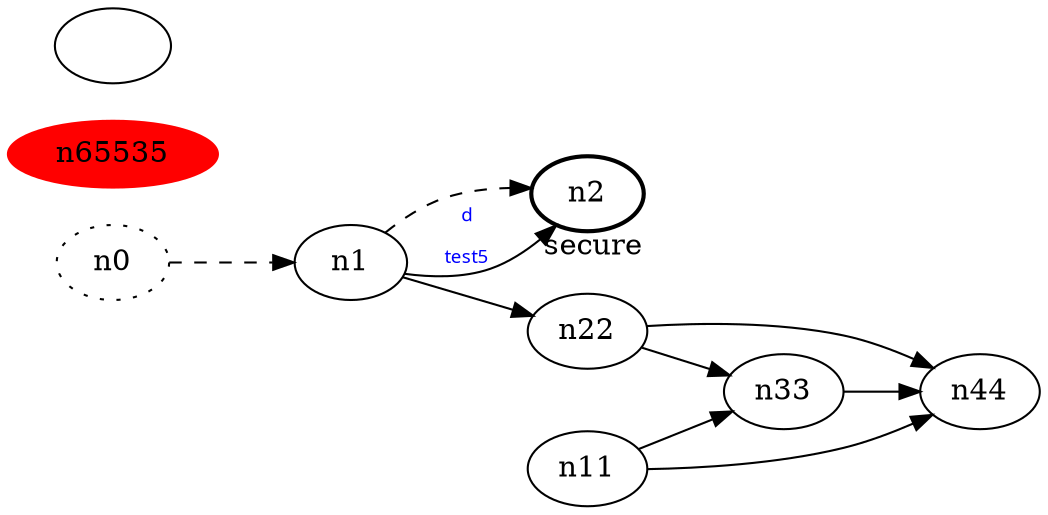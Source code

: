 digraph test5 {
	rankdir=LR;
	fontcolor=blue; /* c0; c1; c0 -- c1 */
	n0 [style=dotted, fillcolor="#123456"]; // c115; c3; c2 -- c3
	n65535 [height=0, width=1, color=red, style=filled];
	n2 [style=bold, xlabel="secure"];
	n0 -> n1 -> n2[style=dashed];
	n1 -> n2 [fontname="comic sans", label="d\n\l\G", fontcolor=blue, fontsize=9];
	n1 -> n22;
	n11 -> n33;󠁼
	n11 -> n44;
	n22 -> n33;
	fontcolor=blue; /* c1; c1; c0 -- c1 */
	n22 -> n44;
	n33 -> n44;
}
